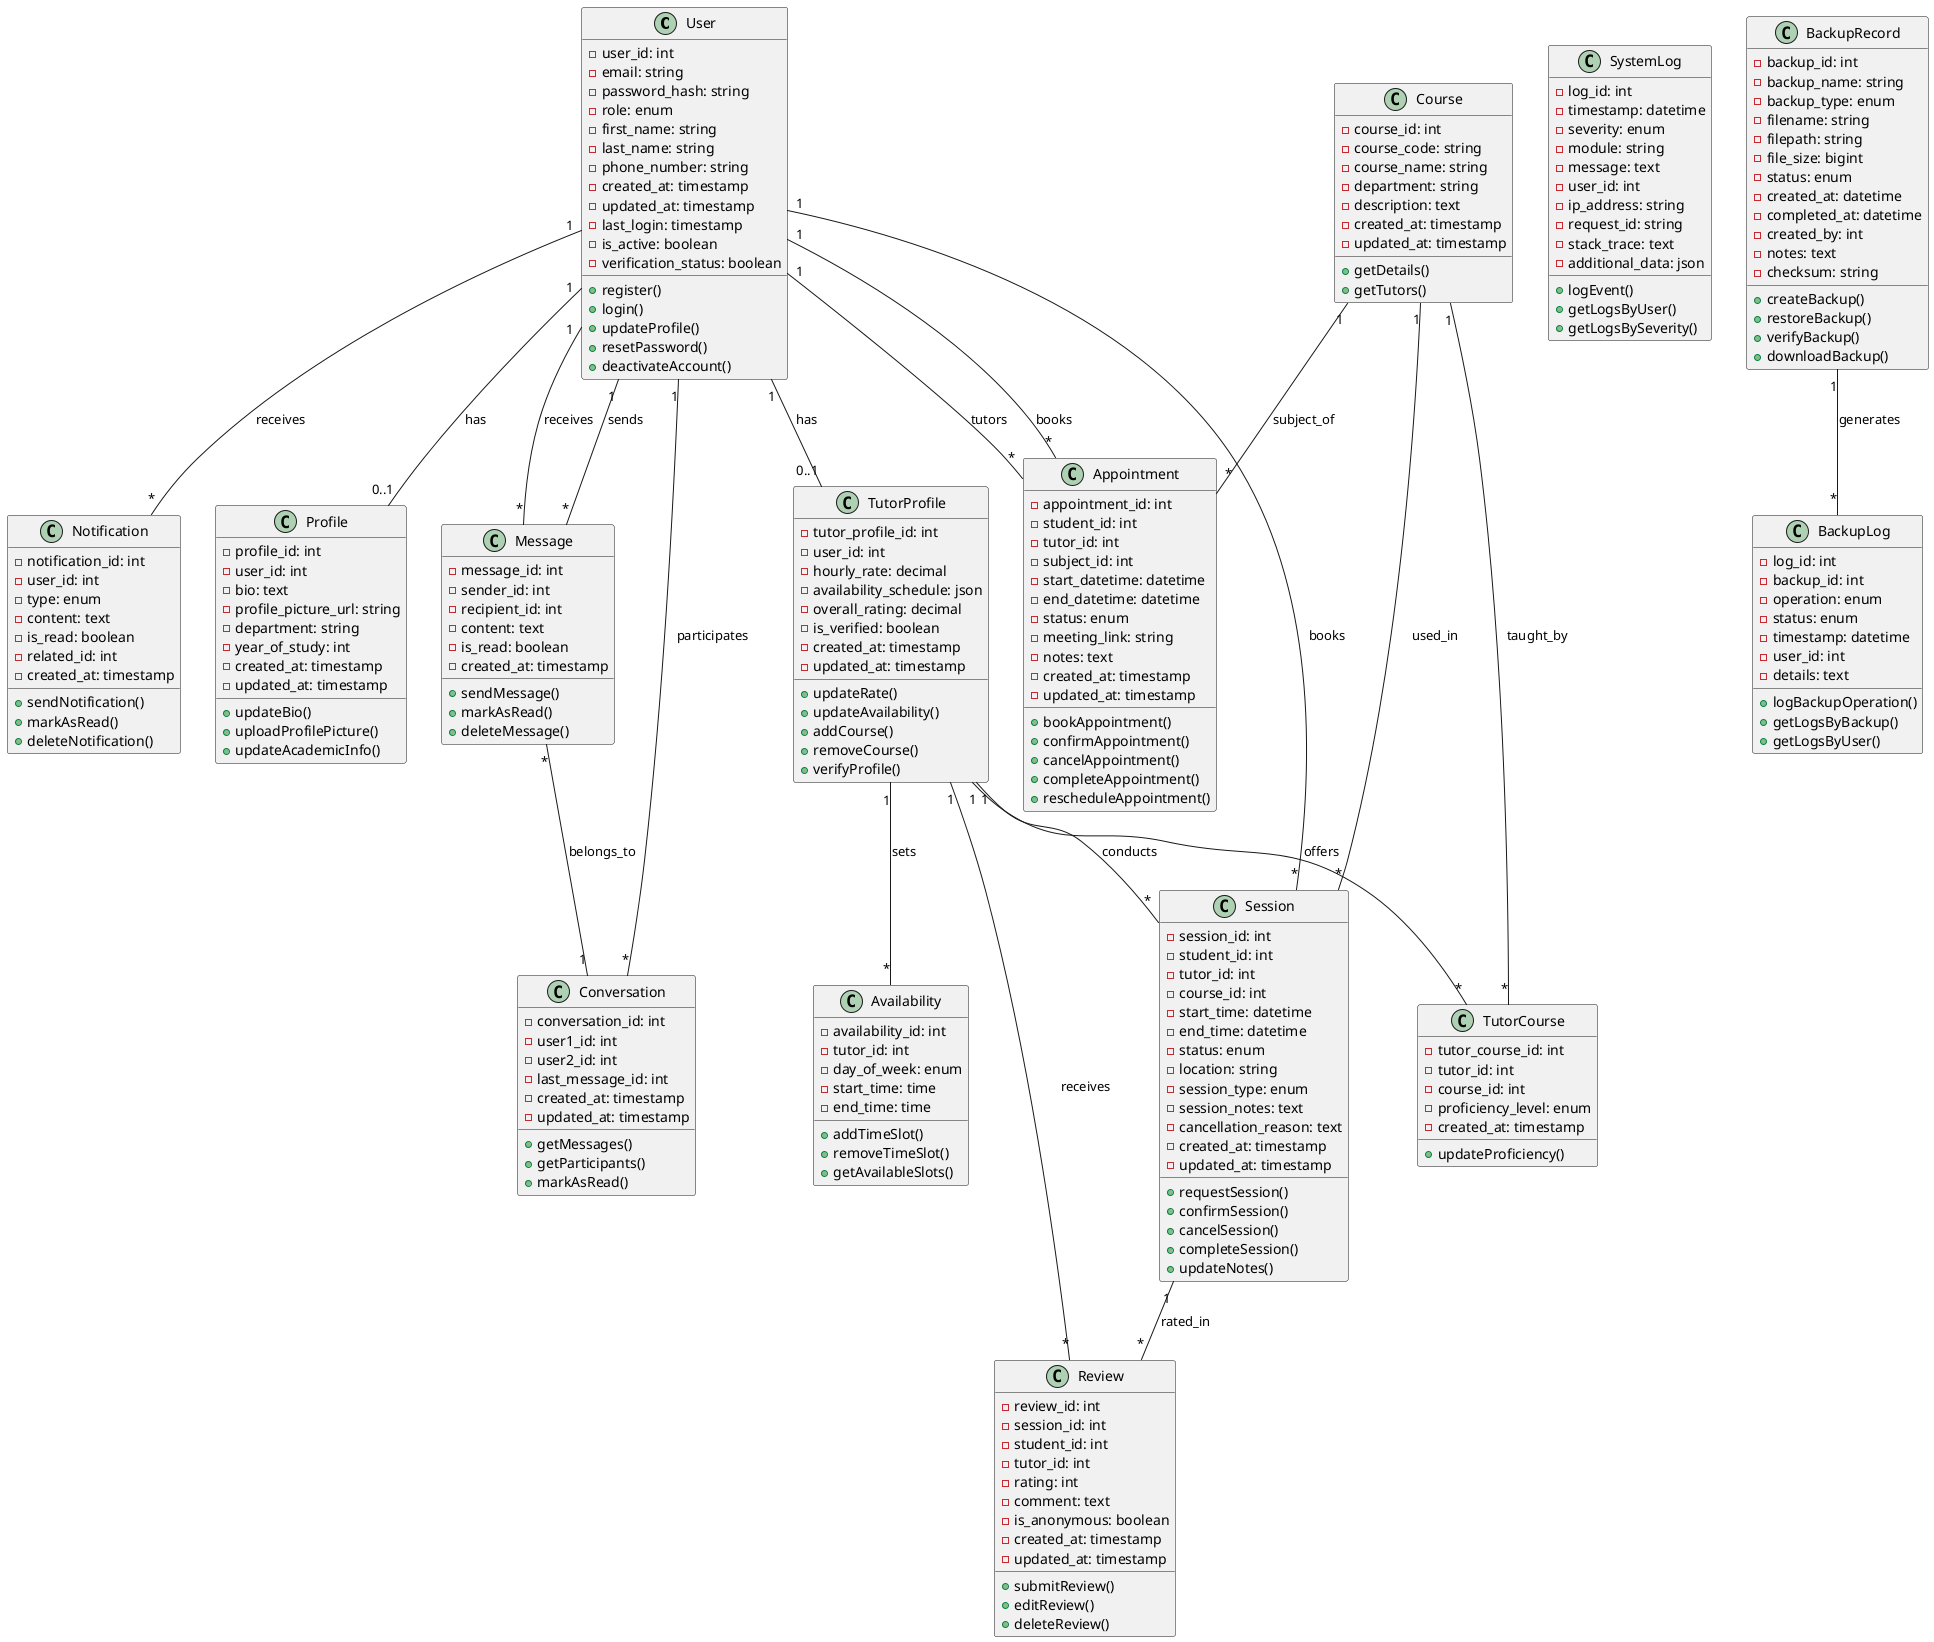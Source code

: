 @startuml
' Class Diagram for PeerTutor System

class User {
  -user_id: int
  -email: string
  -password_hash: string
  -role: enum
  -first_name: string
  -last_name: string
  -phone_number: string
  -created_at: timestamp
  -updated_at: timestamp
  -last_login: timestamp
  -is_active: boolean
  -verification_status: boolean
  +register()
  +login()
  +updateProfile()
  +resetPassword()
  +deactivateAccount()
}

class Profile {
  -profile_id: int
  -user_id: int
  -bio: text
  -profile_picture_url: string
  -department: string
  -year_of_study: int
  -created_at: timestamp
  -updated_at: timestamp
  +updateBio()
  +uploadProfilePicture()
  +updateAcademicInfo()
}

class TutorProfile {
  -tutor_profile_id: int
  -user_id: int
  -hourly_rate: decimal
  -availability_schedule: json
  -overall_rating: decimal
  -is_verified: boolean
  -created_at: timestamp
  -updated_at: timestamp
  +updateRate()
  +updateAvailability()
  +addCourse()
  +removeCourse()
  +verifyProfile()
}

class Course {
  -course_id: int
  -course_code: string
  -course_name: string
  -department: string
  -description: text
  -created_at: timestamp
  -updated_at: timestamp
  +getDetails()
  +getTutors()
}

class TutorCourse {
  -tutor_course_id: int
  -tutor_id: int
  -course_id: int
  -proficiency_level: enum
  -created_at: timestamp
  +updateProficiency()
}

class Session {
  -session_id: int
  -student_id: int
  -tutor_id: int
  -course_id: int
  -start_time: datetime
  -end_time: datetime
  -status: enum
  -location: string
  -session_type: enum
  -session_notes: text
  -cancellation_reason: text
  -created_at: timestamp
  -updated_at: timestamp
  +requestSession()
  +confirmSession()
  +cancelSession()
  +completeSession()
  +updateNotes()
}

class Availability {
  -availability_id: int
  -tutor_id: int
  -day_of_week: enum
  -start_time: time
  -end_time: time
  +addTimeSlot()
  +removeTimeSlot()
  +getAvailableSlots()
}

class Appointment {
  -appointment_id: int
  -student_id: int
  -tutor_id: int
  -subject_id: int
  -start_datetime: datetime
  -end_datetime: datetime
  -status: enum
  -meeting_link: string
  -notes: text
  -created_at: timestamp
  -updated_at: timestamp
  +bookAppointment()
  +confirmAppointment()
  +cancelAppointment()
  +completeAppointment()
  +rescheduleAppointment()
}

class Review {
  -review_id: int
  -session_id: int
  -student_id: int
  -tutor_id: int
  -rating: int
  -comment: text
  -is_anonymous: boolean
  -created_at: timestamp
  -updated_at: timestamp
  +submitReview()
  +editReview()
  +deleteReview()
}

class Message {
  -message_id: int
  -sender_id: int
  -recipient_id: int
  -content: text
  -is_read: boolean
  -created_at: timestamp
  +sendMessage()
  +markAsRead()
  +deleteMessage()
}

class Conversation {
  -conversation_id: int
  -user1_id: int
  -user2_id: int
  -last_message_id: int
  -created_at: timestamp
  -updated_at: timestamp
  +getMessages()
  +getParticipants()
  +markAsRead()
}

class Notification {
  -notification_id: int
  -user_id: int
  -type: enum
  -content: text
  -is_read: boolean
  -related_id: int
  -created_at: timestamp
  +sendNotification()
  +markAsRead()
  +deleteNotification()
}

class SystemLog {
  -log_id: int
  -timestamp: datetime
  -severity: enum
  -module: string
  -message: text
  -user_id: int
  -ip_address: string
  -request_id: string
  -stack_trace: text
  -additional_data: json
  +logEvent()
  +getLogsByUser()
  +getLogsBySeverity()
}

class BackupRecord {
  -backup_id: int
  -backup_name: string
  -backup_type: enum
  -filename: string
  -filepath: string
  -file_size: bigint
  -status: enum
  -created_at: datetime
  -completed_at: datetime
  -created_by: int
  -notes: text
  -checksum: string
  +createBackup()
  +restoreBackup()
  +verifyBackup()
  +downloadBackup()
}

class BackupLog {
  -log_id: int
  -backup_id: int
  -operation: enum
  -status: enum
  -timestamp: datetime
  -user_id: int
  -details: text
  +logBackupOperation()
  +getLogsByBackup()
  +getLogsByUser()
}

' Relationships
User "1" -- "0..1" Profile : has
User "1" -- "0..1" TutorProfile : has
User "1" -- "*" Notification : receives
User "1" -- "*" Message : sends
User "1" -- "*" Message : receives
User "1" -- "*" Conversation : participates
User "1" -- "*" Session : books
TutorProfile "1" -- "*" TutorCourse : offers
TutorProfile "1" -- "*" Availability : sets
TutorProfile "1" -- "*" Session : conducts
TutorProfile "1" -- "*" Review : receives
Course "1" -- "*" TutorCourse : taught_by
Course "1" -- "*" Session : used_in
Course "1" -- "*" Appointment : subject_of
Session "1" -- "*" Review : rated_in
Message "*" -- "1" Conversation : belongs_to
BackupRecord "1" -- "*" BackupLog : generates
User "1" -- "*" Appointment : books
User "1" -- "*" Appointment : tutors

@enduml